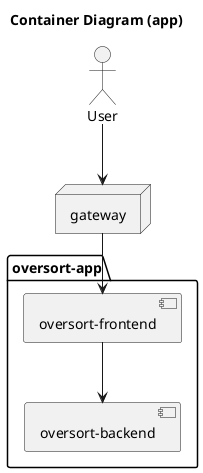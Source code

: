 @startuml

title Container Diagram (app)

actor User
node gateway

package "oversort-app" {
  [oversort-frontend]
  [oversort-backend]
  [oversort-frontend] --> [oversort-backend]
}

User --> [gateway]
[gateway] --> [oversort-frontend]

@enduml
